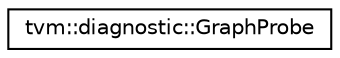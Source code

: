 digraph "Graphical Class Hierarchy"
{
 // LATEX_PDF_SIZE
  edge [fontname="Helvetica",fontsize="10",labelfontname="Helvetica",labelfontsize="10"];
  node [fontname="Helvetica",fontsize="10",shape=record];
  rankdir="LR";
  Node0 [label="tvm::diagnostic::GraphProbe",height=0.2,width=0.4,color="black", fillcolor="white", style="filled",URL="$classtvm_1_1diagnostic_1_1GraphProbe.html",tooltip=" "];
}
